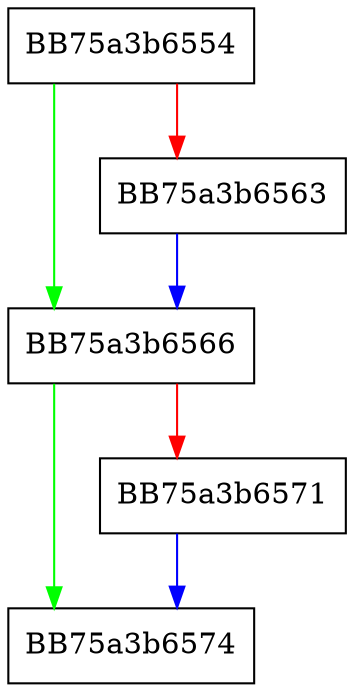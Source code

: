 digraph find {
  node [shape="box"];
  graph [splines=ortho];
  BB75a3b6554 -> BB75a3b6566 [color="green"];
  BB75a3b6554 -> BB75a3b6563 [color="red"];
  BB75a3b6563 -> BB75a3b6566 [color="blue"];
  BB75a3b6566 -> BB75a3b6574 [color="green"];
  BB75a3b6566 -> BB75a3b6571 [color="red"];
  BB75a3b6571 -> BB75a3b6574 [color="blue"];
}